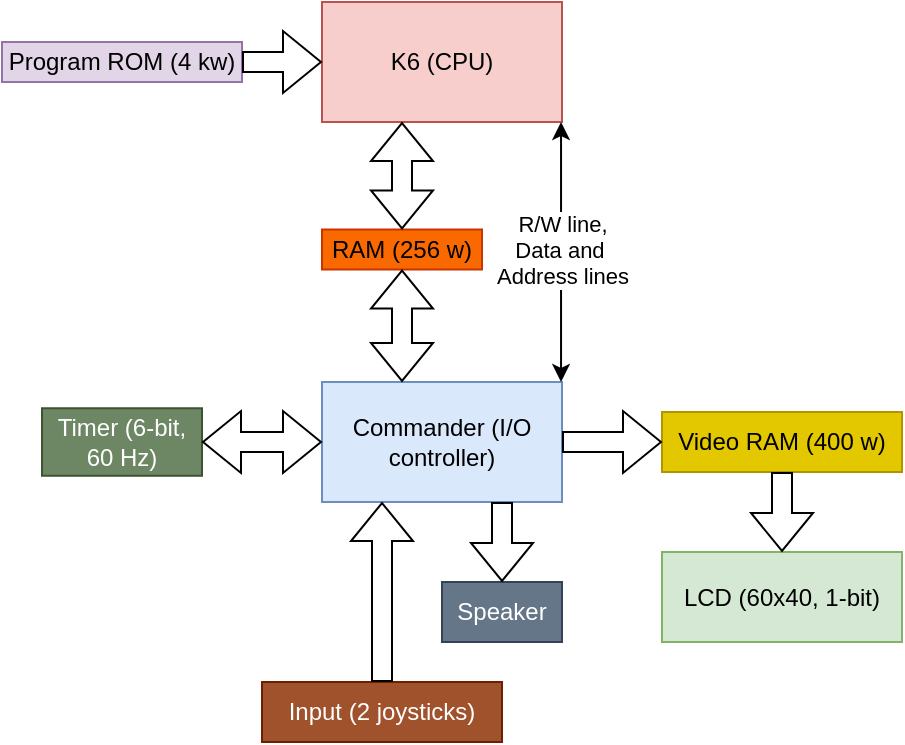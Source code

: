 <mxfile version="26.0.16">
  <diagram name="Page-1" id="MRbnxyMf3QpbpRj3xxtO">
    <mxGraphModel dx="988" dy="520" grid="1" gridSize="10" guides="1" tooltips="1" connect="1" arrows="1" fold="1" page="1" pageScale="1" pageWidth="827" pageHeight="1169" math="0" shadow="0">
      <root>
        <mxCell id="0" />
        <mxCell id="1" parent="0" />
        <mxCell id="mUGo9_NIAoYMIs_dsD8T-2" value="K6 (CPU)" style="rounded=0;whiteSpace=wrap;html=1;fillColor=#f8cecc;strokeColor=#b85450;" vertex="1" parent="1">
          <mxGeometry x="250" y="140" width="120" height="60" as="geometry" />
        </mxCell>
        <mxCell id="mUGo9_NIAoYMIs_dsD8T-3" value="RAM (256 w)" style="rounded=0;whiteSpace=wrap;html=1;fillColor=#fa6800;strokeColor=#C73500;fontColor=#000000;" vertex="1" parent="1">
          <mxGeometry x="250" y="253.75" width="80" height="20" as="geometry" />
        </mxCell>
        <mxCell id="mUGo9_NIAoYMIs_dsD8T-4" value="" style="shape=flexArrow;endArrow=classic;startArrow=classic;html=1;rounded=0;entryX=0.5;entryY=0;entryDx=0;entryDy=0;exitX=0.5;exitY=1;exitDx=0;exitDy=0;" edge="1" parent="1" target="mUGo9_NIAoYMIs_dsD8T-3">
          <mxGeometry width="100" height="100" relative="1" as="geometry">
            <mxPoint x="290" y="200" as="sourcePoint" />
            <mxPoint x="280" y="350" as="targetPoint" />
          </mxGeometry>
        </mxCell>
        <mxCell id="mUGo9_NIAoYMIs_dsD8T-5" value="Program ROM (4 kw)" style="rounded=0;whiteSpace=wrap;html=1;fillColor=#e1d5e7;strokeColor=#9673a6;" vertex="1" parent="1">
          <mxGeometry x="90" y="160" width="120" height="20" as="geometry" />
        </mxCell>
        <mxCell id="mUGo9_NIAoYMIs_dsD8T-6" value="" style="shape=flexArrow;endArrow=classic;html=1;rounded=0;entryX=0;entryY=0.5;entryDx=0;entryDy=0;exitX=1;exitY=0.5;exitDx=0;exitDy=0;" edge="1" parent="1" source="mUGo9_NIAoYMIs_dsD8T-5" target="mUGo9_NIAoYMIs_dsD8T-2">
          <mxGeometry width="50" height="50" relative="1" as="geometry">
            <mxPoint x="170" y="560" as="sourcePoint" />
            <mxPoint x="220" y="510" as="targetPoint" />
          </mxGeometry>
        </mxCell>
        <mxCell id="mUGo9_NIAoYMIs_dsD8T-8" value="Commander (I/O controller)" style="rounded=0;whiteSpace=wrap;html=1;fillColor=#dae8fc;strokeColor=#6c8ebf;" vertex="1" parent="1">
          <mxGeometry x="250" y="330" width="120" height="60" as="geometry" />
        </mxCell>
        <mxCell id="mUGo9_NIAoYMIs_dsD8T-9" value="" style="shape=flexArrow;endArrow=classic;startArrow=classic;html=1;rounded=0;entryX=0.5;entryY=0;entryDx=0;entryDy=0;exitX=0.5;exitY=1;exitDx=0;exitDy=0;" edge="1" parent="1" source="mUGo9_NIAoYMIs_dsD8T-3">
          <mxGeometry width="100" height="100" relative="1" as="geometry">
            <mxPoint x="180" y="400" as="sourcePoint" />
            <mxPoint x="290" y="330" as="targetPoint" />
          </mxGeometry>
        </mxCell>
        <mxCell id="mUGo9_NIAoYMIs_dsD8T-11" value="Input (2 joysticks)" style="rounded=0;whiteSpace=wrap;html=1;fillColor=#a0522d;fontColor=#ffffff;strokeColor=#6D1F00;" vertex="1" parent="1">
          <mxGeometry x="220" y="480" width="120" height="30" as="geometry" />
        </mxCell>
        <mxCell id="mUGo9_NIAoYMIs_dsD8T-12" value="" style="shape=flexArrow;endArrow=classic;html=1;rounded=0;entryX=0.25;entryY=1;entryDx=0;entryDy=0;exitX=0.5;exitY=0;exitDx=0;exitDy=0;" edge="1" parent="1" source="mUGo9_NIAoYMIs_dsD8T-11" target="mUGo9_NIAoYMIs_dsD8T-8">
          <mxGeometry width="50" height="50" relative="1" as="geometry">
            <mxPoint x="440" y="450" as="sourcePoint" />
            <mxPoint x="490" y="400" as="targetPoint" />
          </mxGeometry>
        </mxCell>
        <mxCell id="mUGo9_NIAoYMIs_dsD8T-13" value="" style="endArrow=classic;startArrow=classic;html=1;rounded=0;" edge="1" parent="1">
          <mxGeometry width="50" height="50" relative="1" as="geometry">
            <mxPoint x="369.52" y="200" as="sourcePoint" />
            <mxPoint x="369.52" y="330" as="targetPoint" />
          </mxGeometry>
        </mxCell>
        <mxCell id="mUGo9_NIAoYMIs_dsD8T-14" value="&lt;div&gt;R/W line,&lt;/div&gt;&lt;div&gt;Data and&amp;nbsp;&lt;/div&gt;&lt;div&gt;Address lines&lt;/div&gt;" style="edgeLabel;html=1;align=center;verticalAlign=middle;resizable=0;points=[];" vertex="1" connectable="0" parent="mUGo9_NIAoYMIs_dsD8T-13">
          <mxGeometry x="0.316" relative="1" as="geometry">
            <mxPoint y="-22" as="offset" />
          </mxGeometry>
        </mxCell>
        <mxCell id="mUGo9_NIAoYMIs_dsD8T-15" value="&lt;div&gt;Speaker&lt;/div&gt;" style="rounded=0;whiteSpace=wrap;html=1;fillColor=#647687;fontColor=#ffffff;strokeColor=#314354;" vertex="1" parent="1">
          <mxGeometry x="310" y="430" width="60" height="30" as="geometry" />
        </mxCell>
        <mxCell id="mUGo9_NIAoYMIs_dsD8T-16" value="" style="shape=flexArrow;endArrow=classic;html=1;rounded=0;entryX=0.5;entryY=0;entryDx=0;entryDy=0;exitX=0.75;exitY=1;exitDx=0;exitDy=0;" edge="1" parent="1" source="mUGo9_NIAoYMIs_dsD8T-8" target="mUGo9_NIAoYMIs_dsD8T-15">
          <mxGeometry width="50" height="50" relative="1" as="geometry">
            <mxPoint x="470" y="450" as="sourcePoint" />
            <mxPoint x="520" y="400" as="targetPoint" />
          </mxGeometry>
        </mxCell>
        <mxCell id="mUGo9_NIAoYMIs_dsD8T-17" value="&lt;div&gt;Video RAM (400 w)&lt;/div&gt;" style="rounded=0;whiteSpace=wrap;html=1;fillColor=#e3c800;strokeColor=#B09500;fontColor=#000000;" vertex="1" parent="1">
          <mxGeometry x="420" y="345" width="120" height="30" as="geometry" />
        </mxCell>
        <mxCell id="mUGo9_NIAoYMIs_dsD8T-18" value="" style="shape=flexArrow;endArrow=classic;html=1;rounded=0;entryX=0;entryY=0.5;entryDx=0;entryDy=0;exitX=1;exitY=0.5;exitDx=0;exitDy=0;" edge="1" parent="1" source="mUGo9_NIAoYMIs_dsD8T-8" target="mUGo9_NIAoYMIs_dsD8T-17">
          <mxGeometry width="50" height="50" relative="1" as="geometry">
            <mxPoint x="510" y="410" as="sourcePoint" />
            <mxPoint x="560" y="360" as="targetPoint" />
          </mxGeometry>
        </mxCell>
        <mxCell id="mUGo9_NIAoYMIs_dsD8T-19" value="&lt;div&gt;LCD (60x40, 1-bit)&lt;/div&gt;" style="rounded=0;whiteSpace=wrap;html=1;fillColor=#d5e8d4;strokeColor=#82b366;" vertex="1" parent="1">
          <mxGeometry x="420" y="415" width="120" height="45" as="geometry" />
        </mxCell>
        <mxCell id="mUGo9_NIAoYMIs_dsD8T-20" value="" style="shape=flexArrow;endArrow=classic;html=1;rounded=0;entryX=0.5;entryY=0;entryDx=0;entryDy=0;exitX=0.5;exitY=1;exitDx=0;exitDy=0;" edge="1" parent="1" source="mUGo9_NIAoYMIs_dsD8T-17" target="mUGo9_NIAoYMIs_dsD8T-19">
          <mxGeometry width="50" height="50" relative="1" as="geometry">
            <mxPoint x="380" y="440" as="sourcePoint" />
            <mxPoint x="430" y="390" as="targetPoint" />
          </mxGeometry>
        </mxCell>
        <mxCell id="mUGo9_NIAoYMIs_dsD8T-21" value="Timer (6-bit, 60 Hz)" style="rounded=0;whiteSpace=wrap;html=1;fillColor=#6d8764;fontColor=#ffffff;strokeColor=#3A5431;" vertex="1" parent="1">
          <mxGeometry x="110" y="343.13" width="80" height="33.75" as="geometry" />
        </mxCell>
        <mxCell id="mUGo9_NIAoYMIs_dsD8T-22" value="" style="shape=flexArrow;endArrow=classic;startArrow=classic;html=1;rounded=0;exitX=0;exitY=0.5;exitDx=0;exitDy=0;entryX=1;entryY=0.5;entryDx=0;entryDy=0;" edge="1" parent="1" source="mUGo9_NIAoYMIs_dsD8T-8" target="mUGo9_NIAoYMIs_dsD8T-21">
          <mxGeometry width="100" height="100" relative="1" as="geometry">
            <mxPoint x="430" y="330" as="sourcePoint" />
            <mxPoint x="200" y="370" as="targetPoint" />
          </mxGeometry>
        </mxCell>
      </root>
    </mxGraphModel>
  </diagram>
</mxfile>
